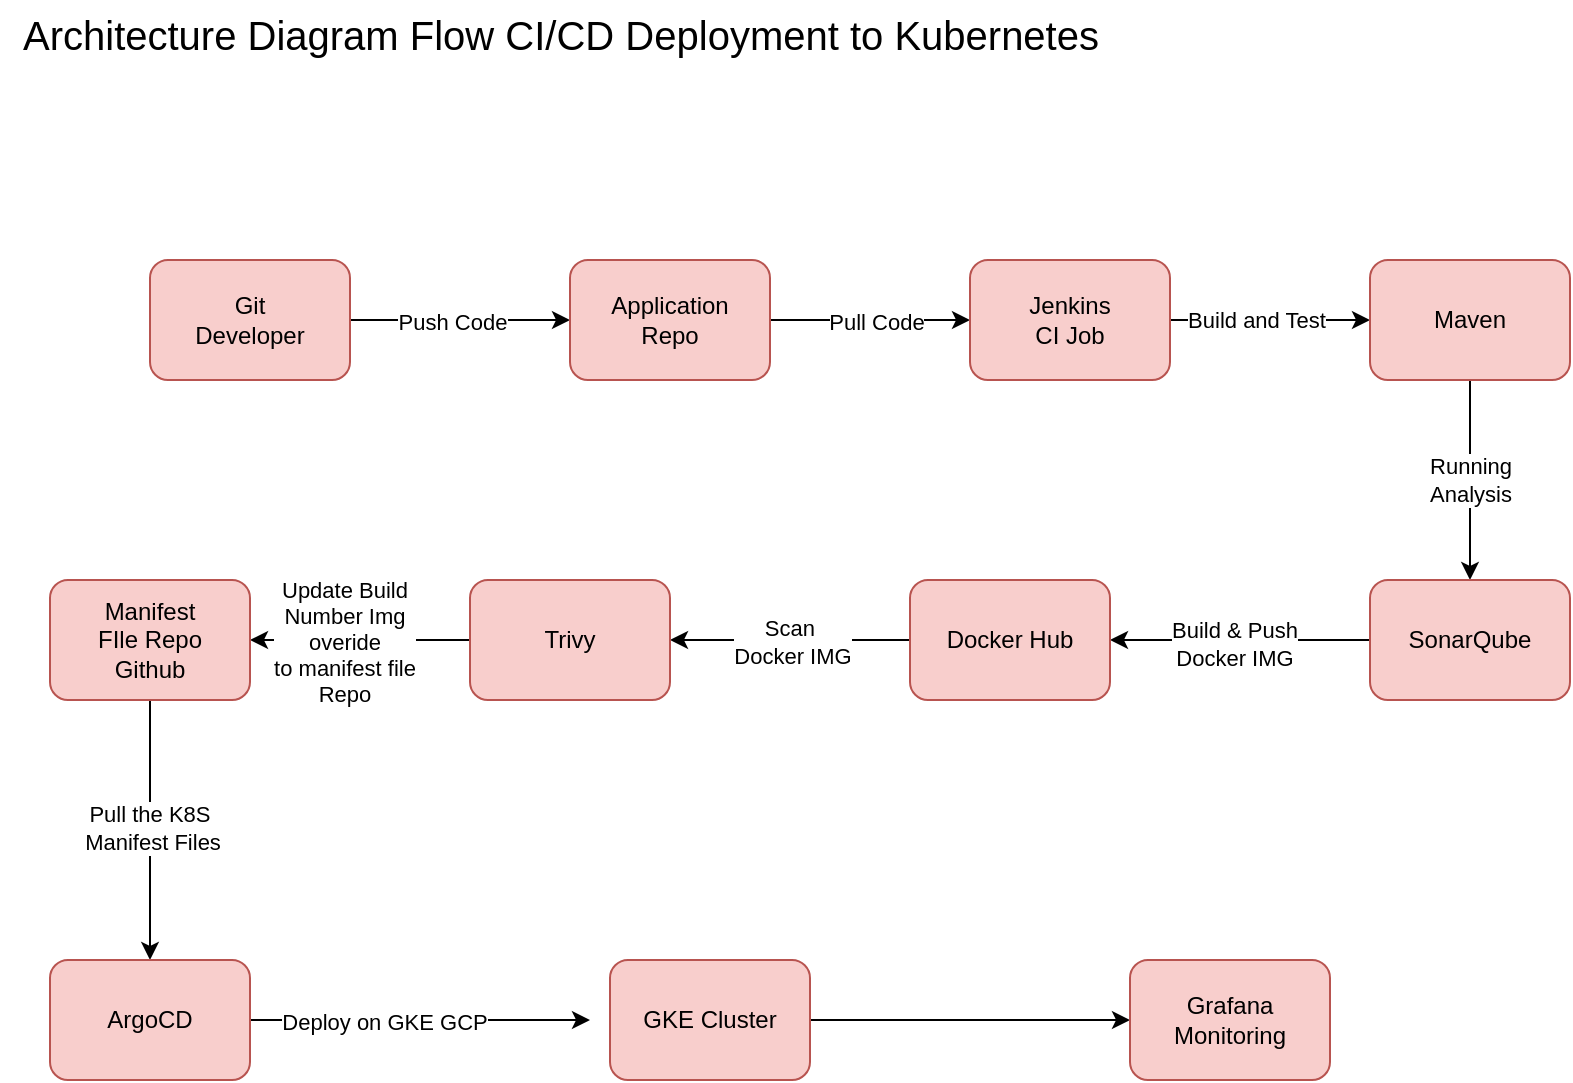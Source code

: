 <mxfile version="24.0.4" type="github">
  <diagram name="Halaman-1" id="VMCJo97QDPJOsRob18dW">
    <mxGraphModel dx="1674" dy="820" grid="1" gridSize="10" guides="1" tooltips="1" connect="1" arrows="1" fold="1" page="1" pageScale="1" pageWidth="827" pageHeight="1169" math="0" shadow="0">
      <root>
        <mxCell id="0" />
        <mxCell id="1" parent="0" />
        <mxCell id="EzkEn_J6UnEpLOgaRpux-33" value="" style="group" parent="1" vertex="1" connectable="0">
          <mxGeometry x="470" y="180" width="760" height="410" as="geometry" />
        </mxCell>
        <mxCell id="EzkEn_J6UnEpLOgaRpux-3" style="edgeStyle=orthogonalEdgeStyle;rounded=0;orthogonalLoop=1;jettySize=auto;html=1;" parent="EzkEn_J6UnEpLOgaRpux-33" source="EzkEn_J6UnEpLOgaRpux-1" edge="1">
          <mxGeometry relative="1" as="geometry">
            <mxPoint x="260" y="30" as="targetPoint" />
          </mxGeometry>
        </mxCell>
        <mxCell id="EzkEn_J6UnEpLOgaRpux-5" value="Push Code" style="edgeLabel;html=1;align=center;verticalAlign=middle;resizable=0;points=[];" parent="EzkEn_J6UnEpLOgaRpux-3" vertex="1" connectable="0">
          <mxGeometry x="-0.077" y="-1" relative="1" as="geometry">
            <mxPoint as="offset" />
          </mxGeometry>
        </mxCell>
        <mxCell id="EzkEn_J6UnEpLOgaRpux-1" value="Git&lt;div&gt;Developer&lt;/div&gt;" style="rounded=1;whiteSpace=wrap;html=1;fillColor=#f8cecc;strokeColor=#b85450;" parent="EzkEn_J6UnEpLOgaRpux-33" vertex="1">
          <mxGeometry x="50" width="100" height="60" as="geometry" />
        </mxCell>
        <mxCell id="EzkEn_J6UnEpLOgaRpux-6" style="edgeStyle=orthogonalEdgeStyle;rounded=0;orthogonalLoop=1;jettySize=auto;html=1;" parent="EzkEn_J6UnEpLOgaRpux-33" source="EzkEn_J6UnEpLOgaRpux-4" edge="1">
          <mxGeometry relative="1" as="geometry">
            <mxPoint x="460" y="30" as="targetPoint" />
          </mxGeometry>
        </mxCell>
        <mxCell id="EzkEn_J6UnEpLOgaRpux-7" value="Pull Code" style="edgeLabel;html=1;align=center;verticalAlign=middle;resizable=0;points=[];" parent="EzkEn_J6UnEpLOgaRpux-6" vertex="1" connectable="0">
          <mxGeometry x="0.065" relative="1" as="geometry">
            <mxPoint as="offset" />
          </mxGeometry>
        </mxCell>
        <mxCell id="EzkEn_J6UnEpLOgaRpux-4" value="Application&lt;div&gt;Repo&lt;/div&gt;" style="rounded=1;whiteSpace=wrap;html=1;fillColor=#f8cecc;strokeColor=#b85450;" parent="EzkEn_J6UnEpLOgaRpux-33" vertex="1">
          <mxGeometry x="260" width="100" height="60" as="geometry" />
        </mxCell>
        <mxCell id="EzkEn_J6UnEpLOgaRpux-9" style="edgeStyle=orthogonalEdgeStyle;rounded=0;orthogonalLoop=1;jettySize=auto;html=1;" parent="EzkEn_J6UnEpLOgaRpux-33" source="EzkEn_J6UnEpLOgaRpux-8" edge="1">
          <mxGeometry relative="1" as="geometry">
            <mxPoint x="660" y="30" as="targetPoint" />
          </mxGeometry>
        </mxCell>
        <mxCell id="EzkEn_J6UnEpLOgaRpux-10" value="Build and Test" style="edgeLabel;html=1;align=center;verticalAlign=middle;resizable=0;points=[];" parent="EzkEn_J6UnEpLOgaRpux-9" vertex="1" connectable="0">
          <mxGeometry x="-0.144" y="-2" relative="1" as="geometry">
            <mxPoint y="-2" as="offset" />
          </mxGeometry>
        </mxCell>
        <mxCell id="EzkEn_J6UnEpLOgaRpux-8" value="Jenkins&lt;div&gt;CI Job&lt;/div&gt;" style="rounded=1;whiteSpace=wrap;html=1;fillColor=#f8cecc;strokeColor=#b85450;" parent="EzkEn_J6UnEpLOgaRpux-33" vertex="1">
          <mxGeometry x="460" width="100" height="60" as="geometry" />
        </mxCell>
        <mxCell id="EzkEn_J6UnEpLOgaRpux-12" style="edgeStyle=orthogonalEdgeStyle;rounded=0;orthogonalLoop=1;jettySize=auto;html=1;" parent="EzkEn_J6UnEpLOgaRpux-33" source="EzkEn_J6UnEpLOgaRpux-11" edge="1">
          <mxGeometry relative="1" as="geometry">
            <mxPoint x="710" y="160" as="targetPoint" />
          </mxGeometry>
        </mxCell>
        <mxCell id="EzkEn_J6UnEpLOgaRpux-13" value="Running&lt;div&gt;Analysis&lt;/div&gt;" style="edgeLabel;html=1;align=center;verticalAlign=middle;resizable=0;points=[];" parent="EzkEn_J6UnEpLOgaRpux-12" vertex="1" connectable="0">
          <mxGeometry x="-0.005" relative="1" as="geometry">
            <mxPoint as="offset" />
          </mxGeometry>
        </mxCell>
        <mxCell id="EzkEn_J6UnEpLOgaRpux-11" value="Maven" style="rounded=1;whiteSpace=wrap;html=1;fillColor=#f8cecc;strokeColor=#b85450;" parent="EzkEn_J6UnEpLOgaRpux-33" vertex="1">
          <mxGeometry x="660" width="100" height="60" as="geometry" />
        </mxCell>
        <mxCell id="EzkEn_J6UnEpLOgaRpux-15" style="edgeStyle=orthogonalEdgeStyle;rounded=0;orthogonalLoop=1;jettySize=auto;html=1;" parent="EzkEn_J6UnEpLOgaRpux-33" source="EzkEn_J6UnEpLOgaRpux-14" edge="1">
          <mxGeometry relative="1" as="geometry">
            <mxPoint x="530" y="190" as="targetPoint" />
          </mxGeometry>
        </mxCell>
        <mxCell id="EzkEn_J6UnEpLOgaRpux-16" value="Build &amp;amp; Push&lt;div&gt;Docker IMG&lt;/div&gt;" style="edgeLabel;html=1;align=center;verticalAlign=middle;resizable=0;points=[];" parent="EzkEn_J6UnEpLOgaRpux-15" vertex="1" connectable="0">
          <mxGeometry x="0.05" y="1" relative="1" as="geometry">
            <mxPoint as="offset" />
          </mxGeometry>
        </mxCell>
        <mxCell id="EzkEn_J6UnEpLOgaRpux-14" value="SonarQube" style="rounded=1;whiteSpace=wrap;html=1;fillColor=#f8cecc;strokeColor=#b85450;" parent="EzkEn_J6UnEpLOgaRpux-33" vertex="1">
          <mxGeometry x="660" y="160" width="100" height="60" as="geometry" />
        </mxCell>
        <mxCell id="EzkEn_J6UnEpLOgaRpux-18" style="edgeStyle=orthogonalEdgeStyle;rounded=0;orthogonalLoop=1;jettySize=auto;html=1;" parent="EzkEn_J6UnEpLOgaRpux-33" source="EzkEn_J6UnEpLOgaRpux-17" edge="1">
          <mxGeometry relative="1" as="geometry">
            <mxPoint x="310" y="190" as="targetPoint" />
          </mxGeometry>
        </mxCell>
        <mxCell id="EzkEn_J6UnEpLOgaRpux-19" value="Scan&amp;nbsp;&lt;div&gt;Docker IMG&lt;/div&gt;" style="edgeLabel;html=1;align=center;verticalAlign=middle;resizable=0;points=[];" parent="EzkEn_J6UnEpLOgaRpux-18" vertex="1" connectable="0">
          <mxGeometry x="0.178" y="1" relative="1" as="geometry">
            <mxPoint x="11" y="-1" as="offset" />
          </mxGeometry>
        </mxCell>
        <mxCell id="EzkEn_J6UnEpLOgaRpux-17" value="Docker Hub" style="rounded=1;whiteSpace=wrap;html=1;fillColor=#f8cecc;strokeColor=#b85450;" parent="EzkEn_J6UnEpLOgaRpux-33" vertex="1">
          <mxGeometry x="430" y="160" width="100" height="60" as="geometry" />
        </mxCell>
        <mxCell id="EzkEn_J6UnEpLOgaRpux-21" style="edgeStyle=orthogonalEdgeStyle;rounded=0;orthogonalLoop=1;jettySize=auto;html=1;" parent="EzkEn_J6UnEpLOgaRpux-33" source="EzkEn_J6UnEpLOgaRpux-20" edge="1">
          <mxGeometry relative="1" as="geometry">
            <mxPoint x="100" y="190" as="targetPoint" />
          </mxGeometry>
        </mxCell>
        <mxCell id="EzkEn_J6UnEpLOgaRpux-22" value="Update Build&lt;div&gt;Number Img&lt;/div&gt;&lt;div&gt;overide&lt;/div&gt;&lt;div&gt;to manifest file&lt;/div&gt;&lt;div&gt;Repo&lt;/div&gt;" style="edgeLabel;html=1;align=center;verticalAlign=middle;resizable=0;points=[];" parent="EzkEn_J6UnEpLOgaRpux-21" vertex="1" connectable="0">
          <mxGeometry x="0.158" relative="1" as="geometry">
            <mxPoint as="offset" />
          </mxGeometry>
        </mxCell>
        <mxCell id="EzkEn_J6UnEpLOgaRpux-20" value="Trivy" style="rounded=1;whiteSpace=wrap;html=1;fillColor=#f8cecc;strokeColor=#b85450;" parent="EzkEn_J6UnEpLOgaRpux-33" vertex="1">
          <mxGeometry x="210" y="160" width="100" height="60" as="geometry" />
        </mxCell>
        <mxCell id="EzkEn_J6UnEpLOgaRpux-24" style="edgeStyle=orthogonalEdgeStyle;rounded=0;orthogonalLoop=1;jettySize=auto;html=1;" parent="EzkEn_J6UnEpLOgaRpux-33" source="EzkEn_J6UnEpLOgaRpux-23" edge="1">
          <mxGeometry relative="1" as="geometry">
            <mxPoint x="50" y="350" as="targetPoint" />
          </mxGeometry>
        </mxCell>
        <mxCell id="EzkEn_J6UnEpLOgaRpux-25" value="Pull the K8S&amp;nbsp;&lt;div&gt;Manifest Files&lt;/div&gt;" style="edgeLabel;html=1;align=center;verticalAlign=middle;resizable=0;points=[];" parent="EzkEn_J6UnEpLOgaRpux-24" vertex="1" connectable="0">
          <mxGeometry x="-0.019" y="1" relative="1" as="geometry">
            <mxPoint as="offset" />
          </mxGeometry>
        </mxCell>
        <mxCell id="EzkEn_J6UnEpLOgaRpux-23" value="Manifest&lt;div&gt;FIle Repo&lt;/div&gt;&lt;div&gt;Github&lt;/div&gt;" style="rounded=1;whiteSpace=wrap;html=1;fillColor=#f8cecc;strokeColor=#b85450;" parent="EzkEn_J6UnEpLOgaRpux-33" vertex="1">
          <mxGeometry y="160" width="100" height="60" as="geometry" />
        </mxCell>
        <mxCell id="EzkEn_J6UnEpLOgaRpux-27" style="edgeStyle=orthogonalEdgeStyle;rounded=0;orthogonalLoop=1;jettySize=auto;html=1;" parent="EzkEn_J6UnEpLOgaRpux-33" source="EzkEn_J6UnEpLOgaRpux-26" edge="1">
          <mxGeometry relative="1" as="geometry">
            <mxPoint x="270" y="380" as="targetPoint" />
          </mxGeometry>
        </mxCell>
        <mxCell id="EzkEn_J6UnEpLOgaRpux-28" value="Deploy on GKE GCP" style="edgeLabel;html=1;align=center;verticalAlign=middle;resizable=0;points=[];" parent="EzkEn_J6UnEpLOgaRpux-27" vertex="1" connectable="0">
          <mxGeometry x="-0.214" y="-1" relative="1" as="geometry">
            <mxPoint as="offset" />
          </mxGeometry>
        </mxCell>
        <mxCell id="EzkEn_J6UnEpLOgaRpux-26" value="ArgoCD" style="rounded=1;whiteSpace=wrap;html=1;fillColor=#f8cecc;strokeColor=#b85450;" parent="EzkEn_J6UnEpLOgaRpux-33" vertex="1">
          <mxGeometry y="350" width="100" height="60" as="geometry" />
        </mxCell>
        <mxCell id="EzkEn_J6UnEpLOgaRpux-30" style="edgeStyle=orthogonalEdgeStyle;rounded=0;orthogonalLoop=1;jettySize=auto;html=1;" parent="EzkEn_J6UnEpLOgaRpux-33" source="EzkEn_J6UnEpLOgaRpux-29" edge="1">
          <mxGeometry relative="1" as="geometry">
            <mxPoint x="540" y="380" as="targetPoint" />
          </mxGeometry>
        </mxCell>
        <mxCell id="EzkEn_J6UnEpLOgaRpux-29" value="GKE Cluster" style="rounded=1;whiteSpace=wrap;html=1;fillColor=#f8cecc;strokeColor=#b85450;" parent="EzkEn_J6UnEpLOgaRpux-33" vertex="1">
          <mxGeometry x="280" y="350" width="100" height="60" as="geometry" />
        </mxCell>
        <mxCell id="EzkEn_J6UnEpLOgaRpux-32" value="Grafana&lt;div&gt;Monitoring&lt;/div&gt;" style="rounded=1;whiteSpace=wrap;html=1;fillColor=#f8cecc;strokeColor=#b85450;" parent="EzkEn_J6UnEpLOgaRpux-33" vertex="1">
          <mxGeometry x="540" y="350" width="100" height="60" as="geometry" />
        </mxCell>
        <mxCell id="EzkEn_J6UnEpLOgaRpux-34" value="&lt;font style=&quot;font-size: 20px;&quot;&gt;Architecture Diagram Flow CI/CD Deployment to Kubernetes&lt;/font&gt;&lt;div style=&quot;text-align: left;&quot;&gt;&lt;br&gt;&lt;/div&gt;" style="text;html=1;align=center;verticalAlign=middle;resizable=0;points=[];autosize=1;strokeColor=none;fillColor=none;" parent="1" vertex="1">
          <mxGeometry x="445" y="50" width="560" height="50" as="geometry" />
        </mxCell>
      </root>
    </mxGraphModel>
  </diagram>
</mxfile>
